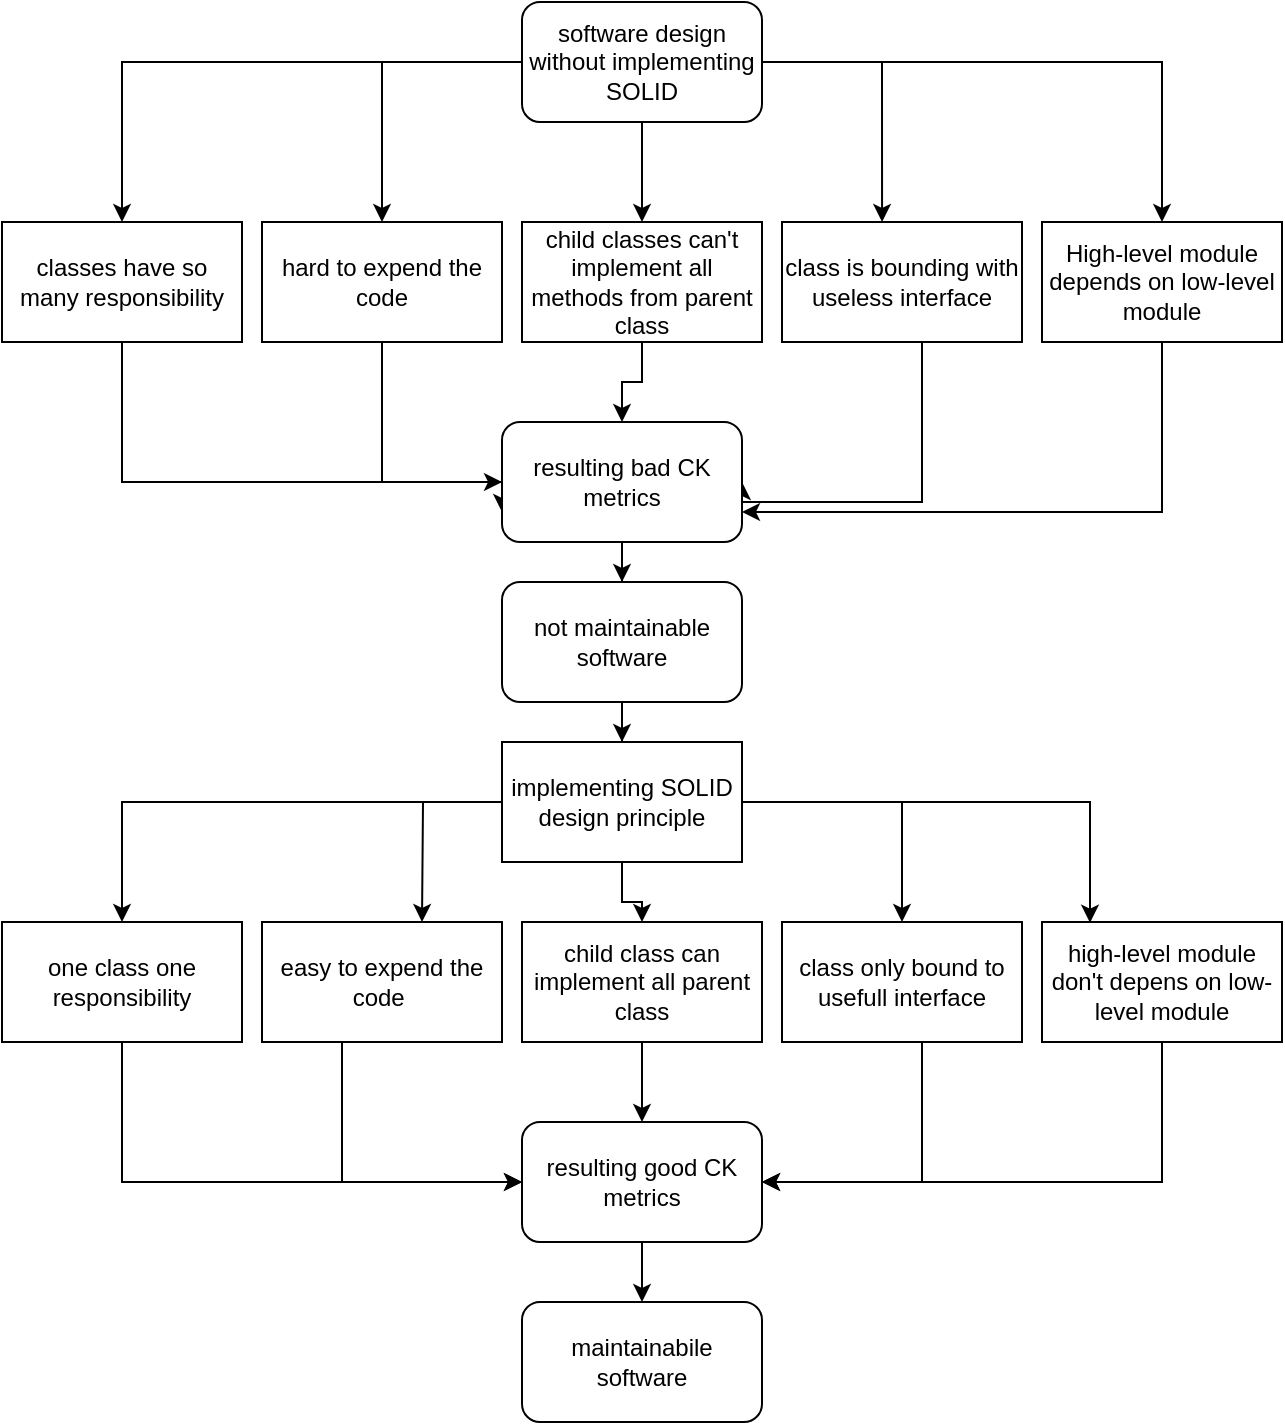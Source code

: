 <mxfile version="20.8.13" type="device"><diagram name="Page-1" id="3LemjEUdXTgx3goG1_w9"><mxGraphModel dx="993" dy="578" grid="1" gridSize="10" guides="1" tooltips="1" connect="1" arrows="1" fold="1" page="1" pageScale="1" pageWidth="850" pageHeight="1100" math="0" shadow="0"><root><mxCell id="0"/><mxCell id="1" parent="0"/><mxCell id="hSlq3R6-fbjcwGtjoH3u-19" style="edgeStyle=orthogonalEdgeStyle;rounded=0;orthogonalLoop=1;jettySize=auto;html=1;entryX=0.5;entryY=0;entryDx=0;entryDy=0;" edge="1" parent="1" source="hSlq3R6-fbjcwGtjoH3u-2" target="hSlq3R6-fbjcwGtjoH3u-5"><mxGeometry relative="1" as="geometry"/></mxCell><mxCell id="hSlq3R6-fbjcwGtjoH3u-20" style="edgeStyle=orthogonalEdgeStyle;rounded=0;orthogonalLoop=1;jettySize=auto;html=1;entryX=0.5;entryY=0;entryDx=0;entryDy=0;" edge="1" parent="1" source="hSlq3R6-fbjcwGtjoH3u-2" target="hSlq3R6-fbjcwGtjoH3u-4"><mxGeometry relative="1" as="geometry"/></mxCell><mxCell id="hSlq3R6-fbjcwGtjoH3u-21" style="edgeStyle=orthogonalEdgeStyle;rounded=0;orthogonalLoop=1;jettySize=auto;html=1;" edge="1" parent="1" source="hSlq3R6-fbjcwGtjoH3u-2" target="hSlq3R6-fbjcwGtjoH3u-3"><mxGeometry relative="1" as="geometry"/></mxCell><mxCell id="hSlq3R6-fbjcwGtjoH3u-22" style="edgeStyle=orthogonalEdgeStyle;rounded=0;orthogonalLoop=1;jettySize=auto;html=1;entryX=0.417;entryY=0;entryDx=0;entryDy=0;entryPerimeter=0;" edge="1" parent="1" source="hSlq3R6-fbjcwGtjoH3u-2" target="hSlq3R6-fbjcwGtjoH3u-6"><mxGeometry relative="1" as="geometry"/></mxCell><mxCell id="hSlq3R6-fbjcwGtjoH3u-23" style="edgeStyle=orthogonalEdgeStyle;rounded=0;orthogonalLoop=1;jettySize=auto;html=1;" edge="1" parent="1" source="hSlq3R6-fbjcwGtjoH3u-2" target="hSlq3R6-fbjcwGtjoH3u-7"><mxGeometry relative="1" as="geometry"/></mxCell><mxCell id="hSlq3R6-fbjcwGtjoH3u-2" value="software design without implementing SOLID" style="rounded=1;whiteSpace=wrap;html=1;" vertex="1" parent="1"><mxGeometry x="400" y="100" width="120" height="60" as="geometry"/></mxCell><mxCell id="hSlq3R6-fbjcwGtjoH3u-24" style="edgeStyle=orthogonalEdgeStyle;rounded=0;orthogonalLoop=1;jettySize=auto;html=1;entryX=0;entryY=0.75;entryDx=0;entryDy=0;" edge="1" parent="1" source="hSlq3R6-fbjcwGtjoH3u-3" target="hSlq3R6-fbjcwGtjoH3u-16"><mxGeometry relative="1" as="geometry"><Array as="points"><mxPoint x="200" y="340"/><mxPoint x="390" y="340"/></Array></mxGeometry></mxCell><mxCell id="hSlq3R6-fbjcwGtjoH3u-3" value="classes have so many responsibility" style="rounded=0;whiteSpace=wrap;html=1;" vertex="1" parent="1"><mxGeometry x="140" y="210" width="120" height="60" as="geometry"/></mxCell><mxCell id="hSlq3R6-fbjcwGtjoH3u-25" style="edgeStyle=orthogonalEdgeStyle;rounded=0;orthogonalLoop=1;jettySize=auto;html=1;entryX=0;entryY=0.5;entryDx=0;entryDy=0;" edge="1" parent="1" source="hSlq3R6-fbjcwGtjoH3u-4" target="hSlq3R6-fbjcwGtjoH3u-16"><mxGeometry relative="1" as="geometry"/></mxCell><mxCell id="hSlq3R6-fbjcwGtjoH3u-4" value="hard to expend the code" style="rounded=0;whiteSpace=wrap;html=1;" vertex="1" parent="1"><mxGeometry x="270" y="210" width="120" height="60" as="geometry"/></mxCell><mxCell id="hSlq3R6-fbjcwGtjoH3u-26" style="edgeStyle=orthogonalEdgeStyle;rounded=0;orthogonalLoop=1;jettySize=auto;html=1;" edge="1" parent="1" source="hSlq3R6-fbjcwGtjoH3u-5" target="hSlq3R6-fbjcwGtjoH3u-16"><mxGeometry relative="1" as="geometry"/></mxCell><mxCell id="hSlq3R6-fbjcwGtjoH3u-5" value="child classes can't implement all methods from parent class" style="rounded=0;whiteSpace=wrap;html=1;" vertex="1" parent="1"><mxGeometry x="400" y="210" width="120" height="60" as="geometry"/></mxCell><mxCell id="hSlq3R6-fbjcwGtjoH3u-28" style="edgeStyle=orthogonalEdgeStyle;rounded=0;orthogonalLoop=1;jettySize=auto;html=1;entryX=1;entryY=0.5;entryDx=0;entryDy=0;" edge="1" parent="1" source="hSlq3R6-fbjcwGtjoH3u-6" target="hSlq3R6-fbjcwGtjoH3u-16"><mxGeometry relative="1" as="geometry"><mxPoint x="520" y="350" as="targetPoint"/><Array as="points"><mxPoint x="600" y="350"/><mxPoint x="510" y="350"/></Array></mxGeometry></mxCell><mxCell id="hSlq3R6-fbjcwGtjoH3u-6" value="class is bounding with useless interface" style="rounded=0;whiteSpace=wrap;html=1;" vertex="1" parent="1"><mxGeometry x="530" y="210" width="120" height="60" as="geometry"/></mxCell><mxCell id="hSlq3R6-fbjcwGtjoH3u-29" style="edgeStyle=orthogonalEdgeStyle;rounded=0;orthogonalLoop=1;jettySize=auto;html=1;entryX=1;entryY=0.75;entryDx=0;entryDy=0;" edge="1" parent="1" source="hSlq3R6-fbjcwGtjoH3u-7" target="hSlq3R6-fbjcwGtjoH3u-16"><mxGeometry relative="1" as="geometry"><Array as="points"><mxPoint x="720" y="355"/></Array></mxGeometry></mxCell><mxCell id="hSlq3R6-fbjcwGtjoH3u-7" value="High-level module depends on low-level module" style="rounded=0;whiteSpace=wrap;html=1;" vertex="1" parent="1"><mxGeometry x="660" y="210" width="120" height="60" as="geometry"/></mxCell><mxCell id="hSlq3R6-fbjcwGtjoH3u-31" style="edgeStyle=orthogonalEdgeStyle;rounded=0;orthogonalLoop=1;jettySize=auto;html=1;" edge="1" parent="1" source="hSlq3R6-fbjcwGtjoH3u-8" target="hSlq3R6-fbjcwGtjoH3u-9"><mxGeometry relative="1" as="geometry"/></mxCell><mxCell id="hSlq3R6-fbjcwGtjoH3u-8" value="not maintainable software" style="rounded=1;whiteSpace=wrap;html=1;" vertex="1" parent="1"><mxGeometry x="390" y="390" width="120" height="60" as="geometry"/></mxCell><mxCell id="hSlq3R6-fbjcwGtjoH3u-32" style="edgeStyle=orthogonalEdgeStyle;rounded=0;orthogonalLoop=1;jettySize=auto;html=1;" edge="1" parent="1" source="hSlq3R6-fbjcwGtjoH3u-9" target="hSlq3R6-fbjcwGtjoH3u-12"><mxGeometry relative="1" as="geometry"/></mxCell><mxCell id="hSlq3R6-fbjcwGtjoH3u-33" style="edgeStyle=orthogonalEdgeStyle;rounded=0;orthogonalLoop=1;jettySize=auto;html=1;" edge="1" parent="1" source="hSlq3R6-fbjcwGtjoH3u-9"><mxGeometry relative="1" as="geometry"><mxPoint x="350" y="560" as="targetPoint"/></mxGeometry></mxCell><mxCell id="hSlq3R6-fbjcwGtjoH3u-34" style="edgeStyle=orthogonalEdgeStyle;rounded=0;orthogonalLoop=1;jettySize=auto;html=1;" edge="1" parent="1" source="hSlq3R6-fbjcwGtjoH3u-9" target="hSlq3R6-fbjcwGtjoH3u-10"><mxGeometry relative="1" as="geometry"/></mxCell><mxCell id="hSlq3R6-fbjcwGtjoH3u-35" style="edgeStyle=orthogonalEdgeStyle;rounded=0;orthogonalLoop=1;jettySize=auto;html=1;" edge="1" parent="1" source="hSlq3R6-fbjcwGtjoH3u-9" target="hSlq3R6-fbjcwGtjoH3u-13"><mxGeometry relative="1" as="geometry"/></mxCell><mxCell id="hSlq3R6-fbjcwGtjoH3u-36" style="edgeStyle=orthogonalEdgeStyle;rounded=0;orthogonalLoop=1;jettySize=auto;html=1;entryX=0.2;entryY=0.006;entryDx=0;entryDy=0;entryPerimeter=0;" edge="1" parent="1" source="hSlq3R6-fbjcwGtjoH3u-9" target="hSlq3R6-fbjcwGtjoH3u-14"><mxGeometry relative="1" as="geometry"/></mxCell><mxCell id="hSlq3R6-fbjcwGtjoH3u-9" value="implementing SOLID design principle" style="rounded=0;whiteSpace=wrap;html=1;" vertex="1" parent="1"><mxGeometry x="390" y="470" width="120" height="60" as="geometry"/></mxCell><mxCell id="hSlq3R6-fbjcwGtjoH3u-39" style="edgeStyle=orthogonalEdgeStyle;rounded=0;orthogonalLoop=1;jettySize=auto;html=1;" edge="1" parent="1" source="hSlq3R6-fbjcwGtjoH3u-10" target="hSlq3R6-fbjcwGtjoH3u-17"><mxGeometry relative="1" as="geometry"><Array as="points"><mxPoint x="200" y="690"/></Array></mxGeometry></mxCell><mxCell id="hSlq3R6-fbjcwGtjoH3u-10" value="one class one responsibility" style="rounded=0;whiteSpace=wrap;html=1;" vertex="1" parent="1"><mxGeometry x="140" y="560" width="120" height="60" as="geometry"/></mxCell><mxCell id="hSlq3R6-fbjcwGtjoH3u-42" style="edgeStyle=orthogonalEdgeStyle;rounded=0;orthogonalLoop=1;jettySize=auto;html=1;entryX=0;entryY=0.5;entryDx=0;entryDy=0;" edge="1" parent="1" source="hSlq3R6-fbjcwGtjoH3u-11" target="hSlq3R6-fbjcwGtjoH3u-17"><mxGeometry relative="1" as="geometry"><Array as="points"><mxPoint x="310" y="690"/></Array></mxGeometry></mxCell><mxCell id="hSlq3R6-fbjcwGtjoH3u-11" value="easy to expend the code&amp;nbsp;" style="rounded=0;whiteSpace=wrap;html=1;" vertex="1" parent="1"><mxGeometry x="270" y="560" width="120" height="60" as="geometry"/></mxCell><mxCell id="hSlq3R6-fbjcwGtjoH3u-46" style="edgeStyle=orthogonalEdgeStyle;rounded=0;orthogonalLoop=1;jettySize=auto;html=1;entryX=0.5;entryY=0;entryDx=0;entryDy=0;" edge="1" parent="1" source="hSlq3R6-fbjcwGtjoH3u-12" target="hSlq3R6-fbjcwGtjoH3u-17"><mxGeometry relative="1" as="geometry"/></mxCell><mxCell id="hSlq3R6-fbjcwGtjoH3u-12" value="child class can implement all parent class" style="rounded=0;whiteSpace=wrap;html=1;" vertex="1" parent="1"><mxGeometry x="400" y="560" width="120" height="60" as="geometry"/></mxCell><mxCell id="hSlq3R6-fbjcwGtjoH3u-44" style="edgeStyle=orthogonalEdgeStyle;rounded=0;orthogonalLoop=1;jettySize=auto;html=1;entryX=1;entryY=0.5;entryDx=0;entryDy=0;" edge="1" parent="1" source="hSlq3R6-fbjcwGtjoH3u-13" target="hSlq3R6-fbjcwGtjoH3u-17"><mxGeometry relative="1" as="geometry"><Array as="points"><mxPoint x="600" y="690"/></Array></mxGeometry></mxCell><mxCell id="hSlq3R6-fbjcwGtjoH3u-13" value="class only bound to usefull interface" style="rounded=0;whiteSpace=wrap;html=1;" vertex="1" parent="1"><mxGeometry x="530" y="560" width="120" height="60" as="geometry"/></mxCell><mxCell id="hSlq3R6-fbjcwGtjoH3u-45" style="edgeStyle=orthogonalEdgeStyle;rounded=0;orthogonalLoop=1;jettySize=auto;html=1;entryX=1;entryY=0.5;entryDx=0;entryDy=0;" edge="1" parent="1" source="hSlq3R6-fbjcwGtjoH3u-14" target="hSlq3R6-fbjcwGtjoH3u-17"><mxGeometry relative="1" as="geometry"><Array as="points"><mxPoint x="720" y="690"/></Array></mxGeometry></mxCell><mxCell id="hSlq3R6-fbjcwGtjoH3u-14" value="high-level module don't depens on low-level module" style="rounded=0;whiteSpace=wrap;html=1;" vertex="1" parent="1"><mxGeometry x="660" y="560" width="120" height="60" as="geometry"/></mxCell><mxCell id="hSlq3R6-fbjcwGtjoH3u-15" value="maintainabile software" style="rounded=1;whiteSpace=wrap;html=1;" vertex="1" parent="1"><mxGeometry x="400" y="750" width="120" height="60" as="geometry"/></mxCell><mxCell id="hSlq3R6-fbjcwGtjoH3u-30" style="edgeStyle=orthogonalEdgeStyle;rounded=0;orthogonalLoop=1;jettySize=auto;html=1;" edge="1" parent="1" source="hSlq3R6-fbjcwGtjoH3u-16" target="hSlq3R6-fbjcwGtjoH3u-8"><mxGeometry relative="1" as="geometry"/></mxCell><mxCell id="hSlq3R6-fbjcwGtjoH3u-16" value="resulting bad CK metrics" style="rounded=1;whiteSpace=wrap;html=1;" vertex="1" parent="1"><mxGeometry x="390" y="310" width="120" height="60" as="geometry"/></mxCell><mxCell id="hSlq3R6-fbjcwGtjoH3u-47" style="edgeStyle=orthogonalEdgeStyle;rounded=0;orthogonalLoop=1;jettySize=auto;html=1;entryX=0.5;entryY=0;entryDx=0;entryDy=0;" edge="1" parent="1" source="hSlq3R6-fbjcwGtjoH3u-17" target="hSlq3R6-fbjcwGtjoH3u-15"><mxGeometry relative="1" as="geometry"/></mxCell><mxCell id="hSlq3R6-fbjcwGtjoH3u-17" value="resulting good CK metrics" style="rounded=1;whiteSpace=wrap;html=1;" vertex="1" parent="1"><mxGeometry x="400" y="660" width="120" height="60" as="geometry"/></mxCell></root></mxGraphModel></diagram></mxfile>